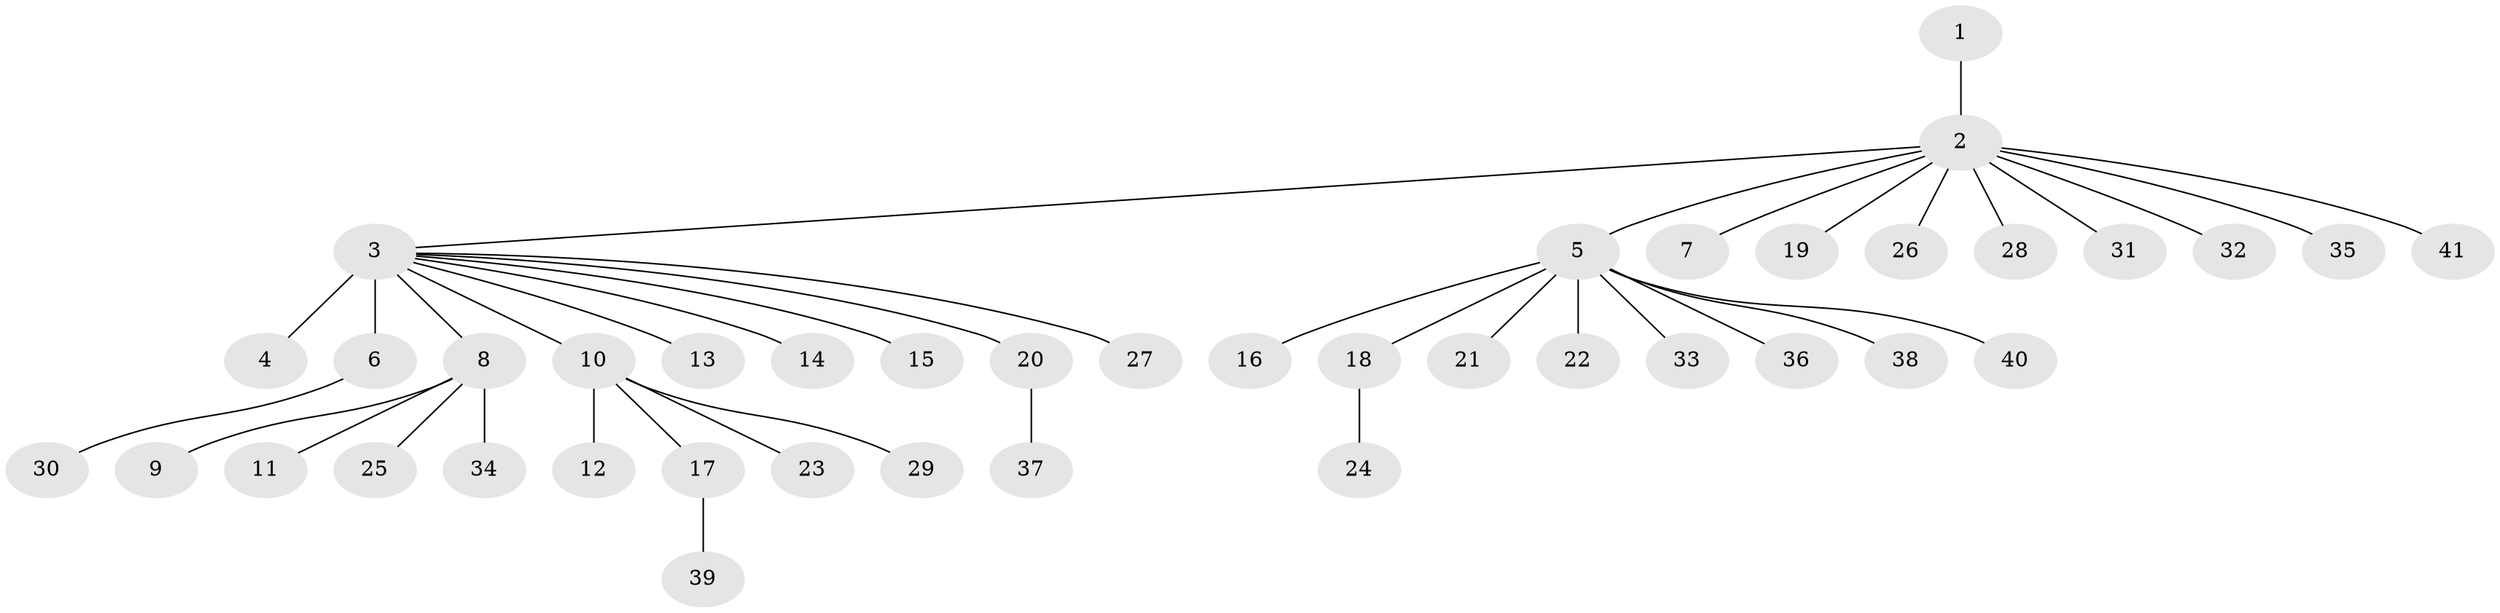 // original degree distribution, {1: 0.7654320987654321, 12: 0.012345679012345678, 31: 0.012345679012345678, 2: 0.13580246913580246, 10: 0.012345679012345678, 6: 0.024691358024691357, 3: 0.024691358024691357, 5: 0.012345679012345678}
// Generated by graph-tools (version 1.1) at 2025/35/03/09/25 02:35:38]
// undirected, 41 vertices, 40 edges
graph export_dot {
graph [start="1"]
  node [color=gray90,style=filled];
  1;
  2;
  3;
  4;
  5;
  6;
  7;
  8;
  9;
  10;
  11;
  12;
  13;
  14;
  15;
  16;
  17;
  18;
  19;
  20;
  21;
  22;
  23;
  24;
  25;
  26;
  27;
  28;
  29;
  30;
  31;
  32;
  33;
  34;
  35;
  36;
  37;
  38;
  39;
  40;
  41;
  1 -- 2 [weight=1.0];
  2 -- 3 [weight=1.0];
  2 -- 5 [weight=1.0];
  2 -- 7 [weight=1.0];
  2 -- 19 [weight=1.0];
  2 -- 26 [weight=1.0];
  2 -- 28 [weight=1.0];
  2 -- 31 [weight=1.0];
  2 -- 32 [weight=1.0];
  2 -- 35 [weight=1.0];
  2 -- 41 [weight=1.0];
  3 -- 4 [weight=1.0];
  3 -- 6 [weight=21.0];
  3 -- 8 [weight=1.0];
  3 -- 10 [weight=1.0];
  3 -- 13 [weight=1.0];
  3 -- 14 [weight=1.0];
  3 -- 15 [weight=1.0];
  3 -- 20 [weight=1.0];
  3 -- 27 [weight=1.0];
  5 -- 16 [weight=1.0];
  5 -- 18 [weight=1.0];
  5 -- 21 [weight=1.0];
  5 -- 22 [weight=1.0];
  5 -- 33 [weight=1.0];
  5 -- 36 [weight=1.0];
  5 -- 38 [weight=1.0];
  5 -- 40 [weight=1.0];
  6 -- 30 [weight=1.0];
  8 -- 9 [weight=1.0];
  8 -- 11 [weight=1.0];
  8 -- 25 [weight=1.0];
  8 -- 34 [weight=1.0];
  10 -- 12 [weight=1.0];
  10 -- 17 [weight=1.0];
  10 -- 23 [weight=1.0];
  10 -- 29 [weight=1.0];
  17 -- 39 [weight=1.0];
  18 -- 24 [weight=3.0];
  20 -- 37 [weight=1.0];
}
